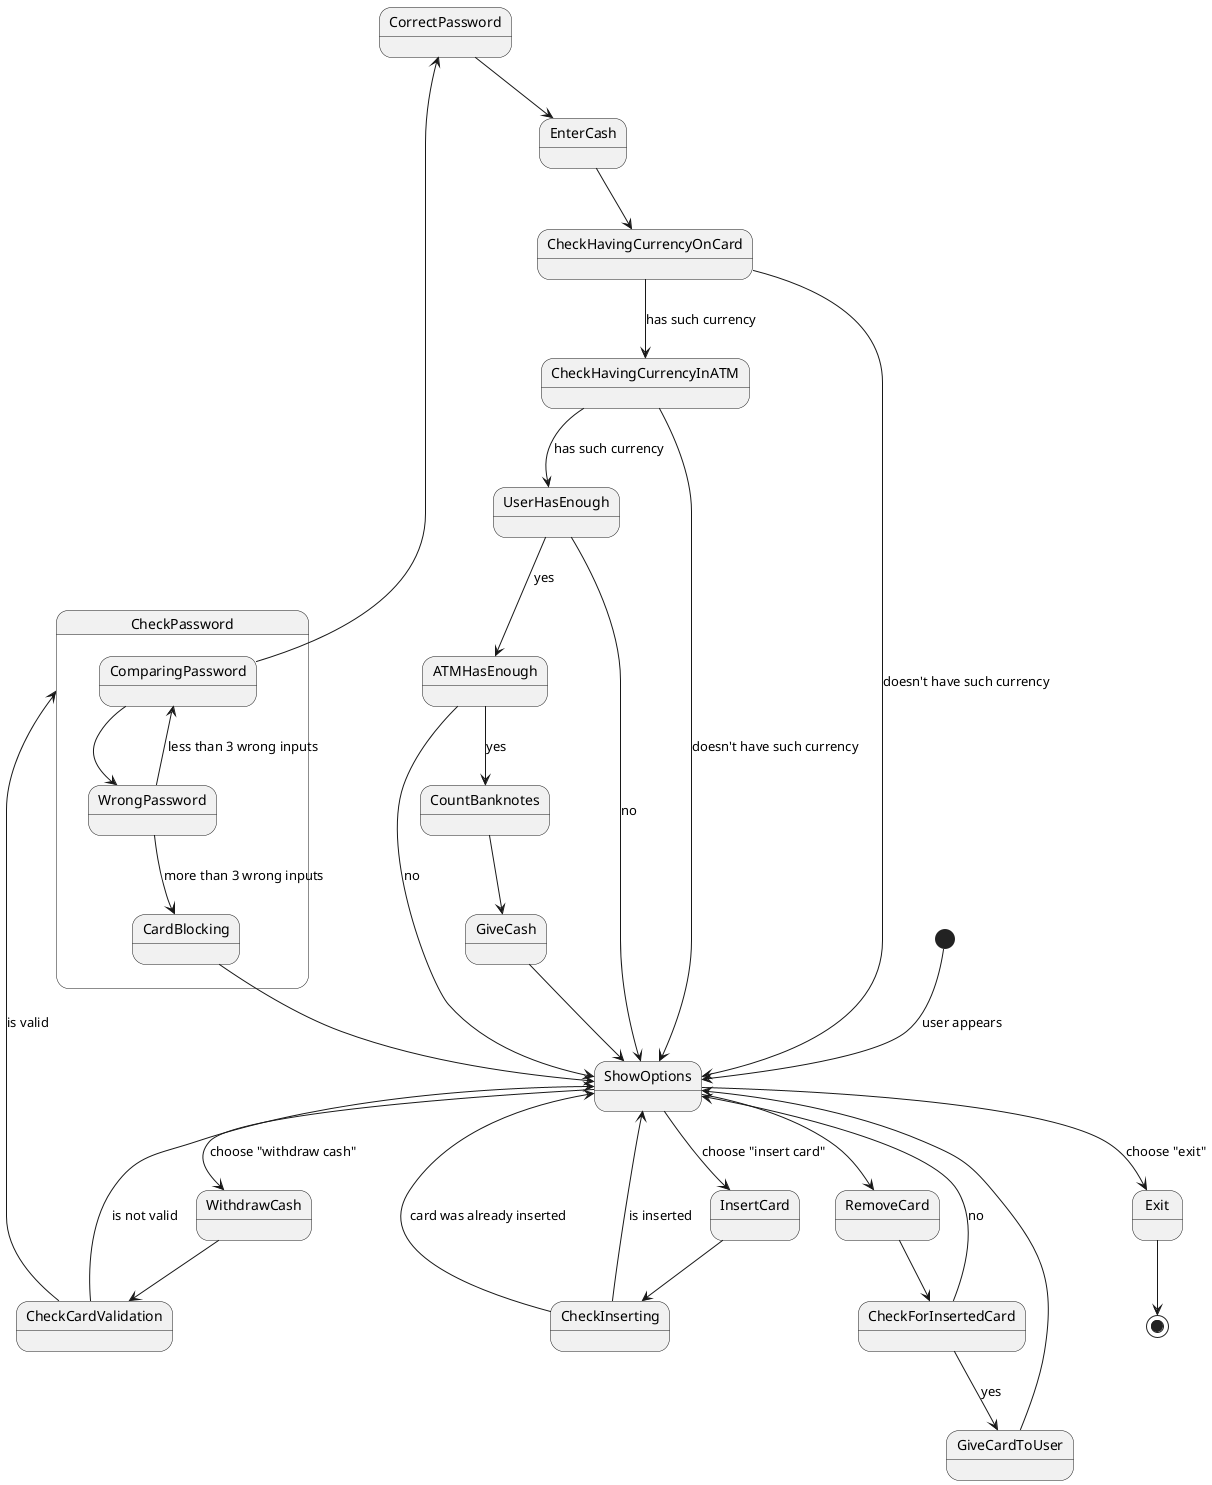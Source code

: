 @startuml
'https://plantuml.com/state-diagram

[*] --> ShowOptions: user appears

ShowOptions --> InsertCard: choose "insert card"
InsertCard --> CheckInserting
CheckInserting --> ShowOptions: card was already inserted
CheckInserting --> ShowOptions: is inserted

ShowOptions --> WithdrawCash:choose "withdraw cash"
WithdrawCash --> CheckCardValidation

CheckCardValidation --> CheckPassword: is valid
CheckCardValidation --> ShowOptions: is not valid

state CheckPassword{
ComparingPassword --> WrongPassword
WrongPassword --> ComparingPassword: less than 3 wrong inputs
WrongPassword --> CardBlocking: more than 3 wrong inputs
CardBlocking --> ShowOptions
}

ComparingPassword --> CorrectPassword

CorrectPassword --> EnterCash
EnterCash --> CheckHavingCurrencyOnCard

CheckHavingCurrencyOnCard --> ShowOptions: doesn't have such currency
CheckHavingCurrencyOnCard --> CheckHavingCurrencyInATM: has such currency

CheckHavingCurrencyInATM --> ShowOptions: doesn't have such currency
CheckHavingCurrencyInATM --> UserHasEnough: has such currency

UserHasEnough --> ShowOptions: no
UserHasEnough --> ATMHasEnough: yes

ATMHasEnough --> ShowOptions: no
ATMHasEnough --> CountBanknotes: yes

CountBanknotes --> GiveCash
GiveCash --> ShowOptions

ShowOptions --> RemoveCard
RemoveCard --> CheckForInsertedCard
CheckForInsertedCard --> GiveCardToUser: yes
GiveCardToUser --> ShowOptions
CheckForInsertedCard --> ShowOptions: no

ShowOptions --> Exit: choose "exit"
Exit --> [*]
@enduml